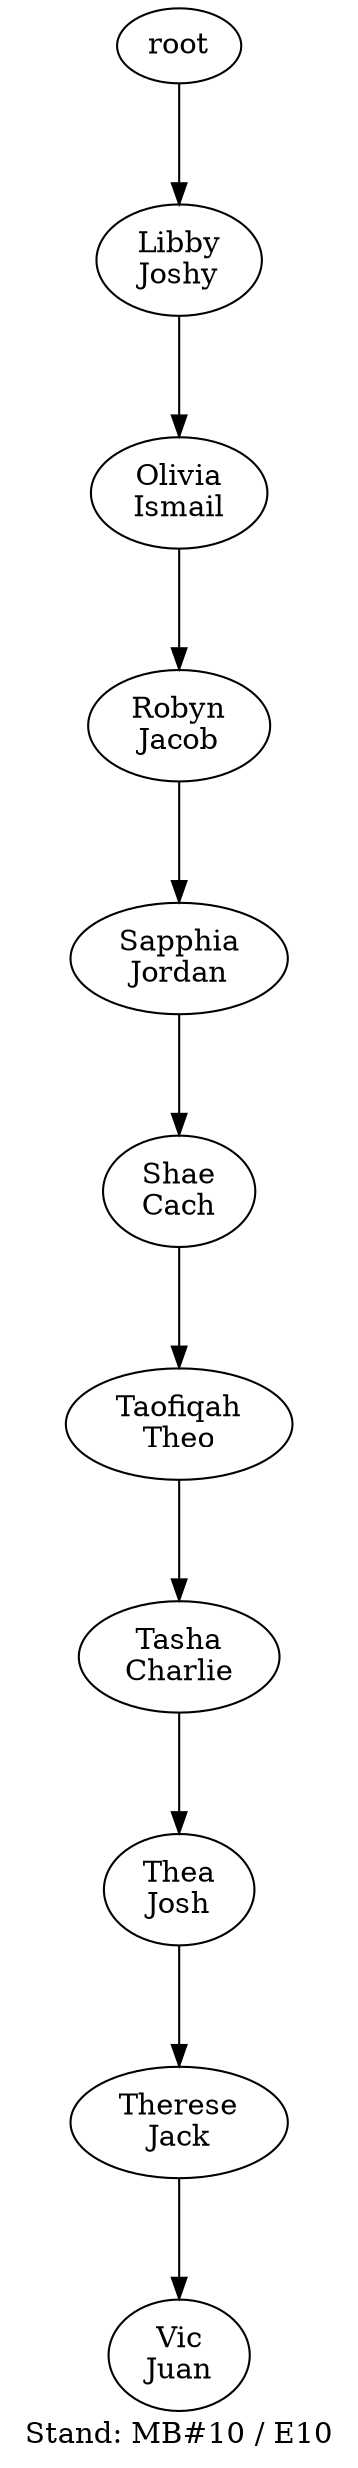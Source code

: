 digraph D { labelloc="b"; label="Stand: MB#10 / E10"; ranksep=0.8;
"root/7"[label="Libby\nJoshy"]
"root" -> "root/7";
"root/7/2"[label="Olivia\nIsmail"]
"root/7" -> "root/7/2";
"root/7/2/4"[label="Robyn\nJacob"]
"root/7/2" -> "root/7/2/4";
"root/7/2/4/5"[label="Sapphia\nJordan"]
"root/7/2/4" -> "root/7/2/4/5";
"root/7/2/4/5/0"[label="Shae\nCach"]
"root/7/2/4/5" -> "root/7/2/4/5/0";
"root/7/2/4/5/0/9"[label="Taofiqah\nTheo"]
"root/7/2/4/5/0" -> "root/7/2/4/5/0/9";
"root/7/2/4/5/0/9/1"[label="Tasha\nCharlie"]
"root/7/2/4/5/0/9" -> "root/7/2/4/5/0/9/1";
"root/7/2/4/5/0/9/1/6"[label="Thea\nJosh"]
"root/7/2/4/5/0/9/1" -> "root/7/2/4/5/0/9/1/6";
"root/7/2/4/5/0/9/1/6/3"[label="Therese\nJack"]
"root/7/2/4/5/0/9/1/6" -> "root/7/2/4/5/0/9/1/6/3";
"root/7/2/4/5/0/9/1/6/3/8"[label="Vic\nJuan"]
"root/7/2/4/5/0/9/1/6/3" -> "root/7/2/4/5/0/9/1/6/3/8";
}
